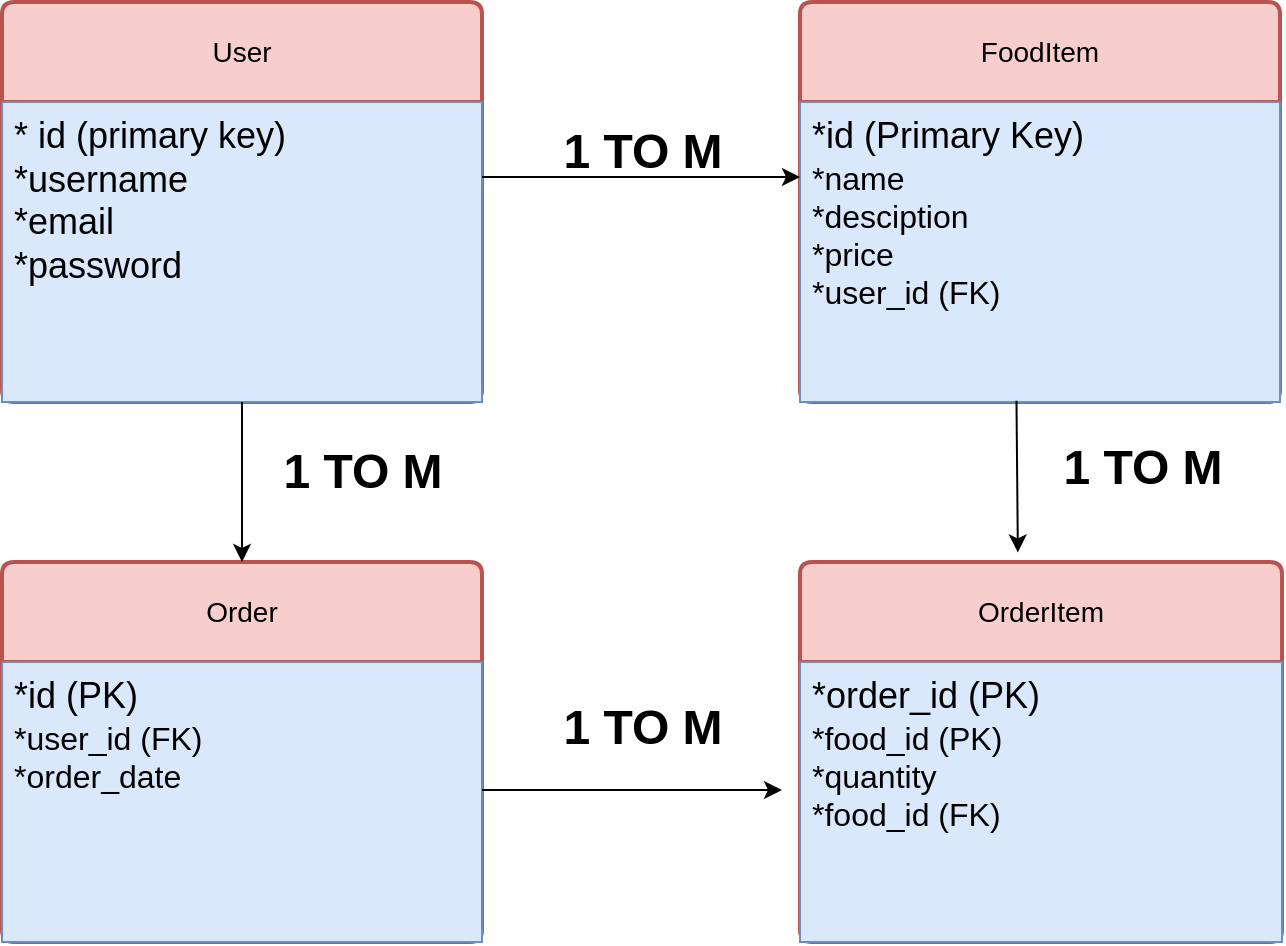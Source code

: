<mxfile version="24.6.4" type="github">
  <diagram name="Page-1" id="Xld8LTtunJzqU2MNTG1y">
    <mxGraphModel dx="1644" dy="507" grid="1" gridSize="10" guides="1" tooltips="1" connect="1" arrows="1" fold="1" page="1" pageScale="1" pageWidth="850" pageHeight="1100" math="0" shadow="0">
      <root>
        <mxCell id="0" />
        <mxCell id="1" parent="0" />
        <mxCell id="5ZD0j_dcl06lkLH1A-iH-1" value="User" style="swimlane;childLayout=stackLayout;horizontal=1;startSize=50;horizontalStack=0;rounded=1;fontSize=14;fontStyle=0;strokeWidth=2;resizeParent=0;resizeLast=1;shadow=0;dashed=0;align=center;arcSize=4;whiteSpace=wrap;html=1;fillColor=#f8cecc;strokeColor=#b85450;" vertex="1" parent="1">
          <mxGeometry y="40" width="240" height="200" as="geometry" />
        </mxCell>
        <mxCell id="5ZD0j_dcl06lkLH1A-iH-2" value="&lt;font style=&quot;font-size: 18px;&quot;&gt;* id (primary key)&lt;/font&gt;&lt;br&gt;&lt;font style=&quot;font-size: 18px;&quot;&gt;*username&lt;/font&gt;&lt;br&gt;&lt;font style=&quot;font-size: 18px;&quot;&gt;*email&lt;/font&gt;&lt;div&gt;&lt;font style=&quot;font-size: 18px;&quot;&gt;*password&lt;/font&gt;&lt;/div&gt;" style="align=left;strokeColor=#6c8ebf;fillColor=#dae8fc;spacingLeft=4;fontSize=12;verticalAlign=top;resizable=0;rotatable=0;part=1;html=1;" vertex="1" parent="5ZD0j_dcl06lkLH1A-iH-1">
          <mxGeometry y="50" width="240" height="150" as="geometry" />
        </mxCell>
        <mxCell id="5ZD0j_dcl06lkLH1A-iH-3" value="FoodItem" style="swimlane;childLayout=stackLayout;horizontal=1;startSize=50;horizontalStack=0;rounded=1;fontSize=14;fontStyle=0;strokeWidth=2;resizeParent=0;resizeLast=1;shadow=0;dashed=0;align=center;arcSize=4;whiteSpace=wrap;html=1;fillColor=#f8cecc;strokeColor=#b85450;" vertex="1" parent="1">
          <mxGeometry x="399" y="40" width="240" height="200" as="geometry" />
        </mxCell>
        <mxCell id="5ZD0j_dcl06lkLH1A-iH-4" value="&lt;font style=&quot;font-size: 18px;&quot;&gt;*id (Primary Key)&lt;/font&gt;&lt;div&gt;&lt;font size=&quot;3&quot;&gt;*name&lt;/font&gt;&lt;/div&gt;&lt;div&gt;&lt;font size=&quot;3&quot;&gt;*desciption&lt;/font&gt;&lt;/div&gt;&lt;div&gt;&lt;font size=&quot;3&quot;&gt;*price&lt;/font&gt;&lt;/div&gt;&lt;div&gt;&lt;font size=&quot;3&quot;&gt;*user_id (FK)&lt;/font&gt;&lt;br&gt;&lt;br&gt;&lt;/div&gt;" style="align=left;strokeColor=#6c8ebf;fillColor=#dae8fc;spacingLeft=4;fontSize=12;verticalAlign=top;resizable=0;rotatable=0;part=1;html=1;" vertex="1" parent="5ZD0j_dcl06lkLH1A-iH-3">
          <mxGeometry y="50" width="240" height="150" as="geometry" />
        </mxCell>
        <mxCell id="5ZD0j_dcl06lkLH1A-iH-7" value="Order" style="swimlane;childLayout=stackLayout;horizontal=1;startSize=50;horizontalStack=0;rounded=1;fontSize=14;fontStyle=0;strokeWidth=2;resizeParent=0;resizeLast=1;shadow=0;dashed=0;align=center;arcSize=4;whiteSpace=wrap;html=1;fillColor=#f8cecc;strokeColor=#b85450;" vertex="1" parent="1">
          <mxGeometry y="320" width="240" height="190" as="geometry" />
        </mxCell>
        <mxCell id="5ZD0j_dcl06lkLH1A-iH-8" value="&lt;font style=&quot;font-size: 18px;&quot;&gt;*id (PK)&lt;/font&gt;&lt;div&gt;&lt;font size=&quot;3&quot;&gt;*user_id (FK)&lt;/font&gt;&lt;/div&gt;&lt;div&gt;&lt;font size=&quot;3&quot;&gt;*order_date&lt;/font&gt;&lt;/div&gt;" style="align=left;strokeColor=#6c8ebf;fillColor=#dae8fc;spacingLeft=4;fontSize=12;verticalAlign=top;resizable=0;rotatable=0;part=1;html=1;" vertex="1" parent="5ZD0j_dcl06lkLH1A-iH-7">
          <mxGeometry y="50" width="240" height="140" as="geometry" />
        </mxCell>
        <mxCell id="5ZD0j_dcl06lkLH1A-iH-9" value="OrderItem" style="swimlane;childLayout=stackLayout;horizontal=1;startSize=50;horizontalStack=0;rounded=1;fontSize=14;fontStyle=0;strokeWidth=2;resizeParent=0;resizeLast=1;shadow=0;dashed=0;align=center;arcSize=4;whiteSpace=wrap;html=1;fillColor=#f8cecc;strokeColor=#b85450;" vertex="1" parent="1">
          <mxGeometry x="399" y="320" width="241" height="190" as="geometry" />
        </mxCell>
        <mxCell id="5ZD0j_dcl06lkLH1A-iH-10" value="&lt;font style=&quot;font-size: 18px;&quot;&gt;*order_id (PK)&lt;/font&gt;&lt;div&gt;&lt;font size=&quot;3&quot;&gt;*food_id (PK)&amp;nbsp;&lt;/font&gt;&lt;/div&gt;&lt;div&gt;&lt;font size=&quot;3&quot;&gt;*quantity&lt;/font&gt;&lt;/div&gt;&lt;div&gt;&lt;font size=&quot;3&quot;&gt;*food_id (FK)&lt;/font&gt;&lt;/div&gt;" style="align=left;strokeColor=#6c8ebf;fillColor=#dae8fc;spacingLeft=4;fontSize=12;verticalAlign=top;resizable=0;rotatable=0;part=1;html=1;" vertex="1" parent="5ZD0j_dcl06lkLH1A-iH-9">
          <mxGeometry y="50" width="241" height="140" as="geometry" />
        </mxCell>
        <mxCell id="5ZD0j_dcl06lkLH1A-iH-11" value="" style="endArrow=classic;html=1;rounded=0;exitX=1;exitY=0.25;exitDx=0;exitDy=0;entryX=0;entryY=0.25;entryDx=0;entryDy=0;" edge="1" parent="1" source="5ZD0j_dcl06lkLH1A-iH-2" target="5ZD0j_dcl06lkLH1A-iH-4">
          <mxGeometry width="50" height="50" relative="1" as="geometry">
            <mxPoint x="300" y="290" as="sourcePoint" />
            <mxPoint x="350" y="240" as="targetPoint" />
          </mxGeometry>
        </mxCell>
        <mxCell id="5ZD0j_dcl06lkLH1A-iH-12" value="" style="endArrow=classic;html=1;rounded=0;entryX=0.452;entryY=-0.025;entryDx=0;entryDy=0;entryPerimeter=0;exitX=0.451;exitY=0.996;exitDx=0;exitDy=0;exitPerimeter=0;" edge="1" parent="1" source="5ZD0j_dcl06lkLH1A-iH-4" target="5ZD0j_dcl06lkLH1A-iH-9">
          <mxGeometry width="50" height="50" relative="1" as="geometry">
            <mxPoint x="280" y="290" as="sourcePoint" />
            <mxPoint x="330" y="240" as="targetPoint" />
          </mxGeometry>
        </mxCell>
        <mxCell id="5ZD0j_dcl06lkLH1A-iH-13" value="&lt;h1&gt;1 TO M&lt;/h1&gt;" style="text;html=1;align=center;verticalAlign=middle;resizable=0;points=[];autosize=1;strokeColor=none;fillColor=none;" vertex="1" parent="1">
          <mxGeometry x="270" y="80" width="100" height="70" as="geometry" />
        </mxCell>
        <mxCell id="5ZD0j_dcl06lkLH1A-iH-14" value="" style="endArrow=classic;html=1;rounded=0;exitX=0.5;exitY=1;exitDx=0;exitDy=0;entryX=0.5;entryY=0;entryDx=0;entryDy=0;" edge="1" parent="1" source="5ZD0j_dcl06lkLH1A-iH-1" target="5ZD0j_dcl06lkLH1A-iH-7">
          <mxGeometry width="50" height="50" relative="1" as="geometry">
            <mxPoint x="280" y="290" as="sourcePoint" />
            <mxPoint x="330" y="240" as="targetPoint" />
          </mxGeometry>
        </mxCell>
        <mxCell id="5ZD0j_dcl06lkLH1A-iH-15" value="&lt;h1&gt;1 TO M&lt;/h1&gt;" style="text;html=1;align=center;verticalAlign=middle;resizable=0;points=[];autosize=1;strokeColor=none;fillColor=none;" vertex="1" parent="1">
          <mxGeometry x="130" y="240" width="100" height="70" as="geometry" />
        </mxCell>
        <mxCell id="5ZD0j_dcl06lkLH1A-iH-16" value="" style="endArrow=classic;html=1;rounded=0;exitX=1;exitY=0.457;exitDx=0;exitDy=0;exitPerimeter=0;" edge="1" parent="1" source="5ZD0j_dcl06lkLH1A-iH-8">
          <mxGeometry width="50" height="50" relative="1" as="geometry">
            <mxPoint x="280" y="290" as="sourcePoint" />
            <mxPoint x="390" y="434" as="targetPoint" />
          </mxGeometry>
        </mxCell>
        <mxCell id="5ZD0j_dcl06lkLH1A-iH-17" value="&lt;h1&gt;1 TO M&lt;/h1&gt;" style="text;html=1;align=center;verticalAlign=middle;resizable=0;points=[];autosize=1;strokeColor=none;fillColor=none;" vertex="1" parent="1">
          <mxGeometry x="270" y="368" width="100" height="70" as="geometry" />
        </mxCell>
        <mxCell id="5ZD0j_dcl06lkLH1A-iH-18" value="&lt;h1&gt;1 TO M&lt;/h1&gt;" style="text;html=1;align=center;verticalAlign=middle;resizable=0;points=[];autosize=1;strokeColor=none;fillColor=none;" vertex="1" parent="1">
          <mxGeometry x="520" y="238" width="100" height="70" as="geometry" />
        </mxCell>
      </root>
    </mxGraphModel>
  </diagram>
</mxfile>
